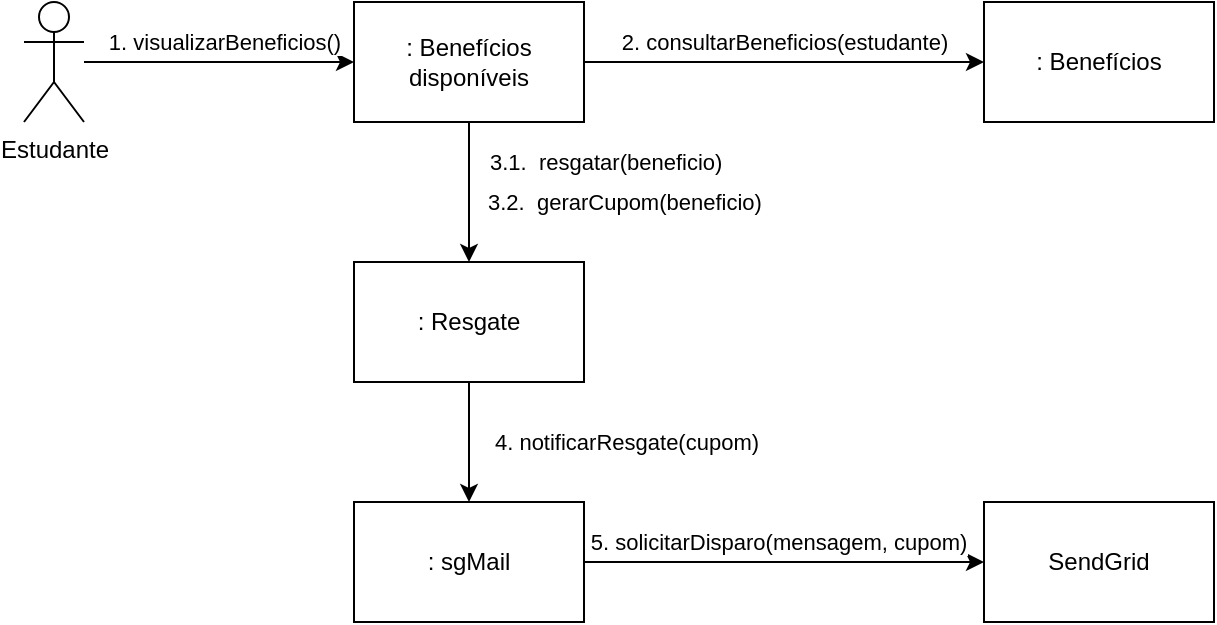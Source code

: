 <mxfile version="22.1.3" type="device">
  <diagram name="Page-1" id="CbEZe3c7o-YCIkE1q52O">
    <mxGraphModel dx="2440" dy="965" grid="1" gridSize="10" guides="1" tooltips="1" connect="1" arrows="1" fold="1" page="1" pageScale="1" pageWidth="850" pageHeight="1100" math="0" shadow="0">
      <root>
        <mxCell id="0" />
        <mxCell id="1" parent="0" />
        <mxCell id="KEHIfEVsEnm3bxryrfiS-4" style="rounded=0;orthogonalLoop=1;jettySize=auto;html=1;" edge="1" parent="1" source="KEHIfEVsEnm3bxryrfiS-1" target="KEHIfEVsEnm3bxryrfiS-3">
          <mxGeometry relative="1" as="geometry" />
        </mxCell>
        <mxCell id="KEHIfEVsEnm3bxryrfiS-5" value="1. visualizarBeneficios()" style="edgeLabel;html=1;align=center;verticalAlign=middle;resizable=0;points=[];" vertex="1" connectable="0" parent="KEHIfEVsEnm3bxryrfiS-4">
          <mxGeometry x="-0.188" y="-4" relative="1" as="geometry">
            <mxPoint x="15" y="-14" as="offset" />
          </mxGeometry>
        </mxCell>
        <mxCell id="KEHIfEVsEnm3bxryrfiS-1" value="&lt;div&gt;Estudante&lt;/div&gt;" style="shape=umlActor;verticalLabelPosition=bottom;verticalAlign=top;html=1;outlineConnect=0;" vertex="1" parent="1">
          <mxGeometry x="128" y="395" width="30" height="60" as="geometry" />
        </mxCell>
        <mxCell id="KEHIfEVsEnm3bxryrfiS-7" style="edgeStyle=orthogonalEdgeStyle;rounded=0;orthogonalLoop=1;jettySize=auto;html=1;" edge="1" parent="1" source="KEHIfEVsEnm3bxryrfiS-3" target="KEHIfEVsEnm3bxryrfiS-6">
          <mxGeometry relative="1" as="geometry" />
        </mxCell>
        <mxCell id="KEHIfEVsEnm3bxryrfiS-9" value="3.1.&amp;nbsp; resgatar(beneficio)" style="edgeLabel;html=1;align=left;verticalAlign=middle;resizable=0;points=[];" vertex="1" connectable="0" parent="KEHIfEVsEnm3bxryrfiS-7">
          <mxGeometry x="-0.039" y="2" relative="1" as="geometry">
            <mxPoint x="6" y="-14" as="offset" />
          </mxGeometry>
        </mxCell>
        <mxCell id="KEHIfEVsEnm3bxryrfiS-17" style="edgeStyle=orthogonalEdgeStyle;rounded=0;orthogonalLoop=1;jettySize=auto;html=1;entryX=0;entryY=0.5;entryDx=0;entryDy=0;" edge="1" parent="1" source="KEHIfEVsEnm3bxryrfiS-3" target="KEHIfEVsEnm3bxryrfiS-16">
          <mxGeometry relative="1" as="geometry" />
        </mxCell>
        <mxCell id="KEHIfEVsEnm3bxryrfiS-18" value="2. consultarBeneficios(estudante)" style="edgeLabel;html=1;align=center;verticalAlign=middle;resizable=0;points=[];" vertex="1" connectable="0" parent="KEHIfEVsEnm3bxryrfiS-17">
          <mxGeometry x="-0.282" y="-3" relative="1" as="geometry">
            <mxPoint x="28" y="-13" as="offset" />
          </mxGeometry>
        </mxCell>
        <mxCell id="KEHIfEVsEnm3bxryrfiS-3" value=": Benefícios disponíveis" style="rounded=0;whiteSpace=wrap;html=1;" vertex="1" parent="1">
          <mxGeometry x="293" y="395" width="115" height="60" as="geometry" />
        </mxCell>
        <mxCell id="KEHIfEVsEnm3bxryrfiS-13" style="edgeStyle=orthogonalEdgeStyle;rounded=0;orthogonalLoop=1;jettySize=auto;html=1;entryX=0.5;entryY=0;entryDx=0;entryDy=0;" edge="1" parent="1" source="KEHIfEVsEnm3bxryrfiS-6" target="KEHIfEVsEnm3bxryrfiS-12">
          <mxGeometry relative="1" as="geometry" />
        </mxCell>
        <mxCell id="KEHIfEVsEnm3bxryrfiS-15" value="4. notificarResgate(cupom)" style="edgeLabel;html=1;align=center;verticalAlign=middle;resizable=0;points=[];" vertex="1" connectable="0" parent="KEHIfEVsEnm3bxryrfiS-13">
          <mxGeometry x="-0.014" y="-1" relative="1" as="geometry">
            <mxPoint x="79" as="offset" />
          </mxGeometry>
        </mxCell>
        <mxCell id="KEHIfEVsEnm3bxryrfiS-6" value=": Resgate" style="rounded=0;whiteSpace=wrap;html=1;" vertex="1" parent="1">
          <mxGeometry x="293" y="525" width="115" height="60" as="geometry" />
        </mxCell>
        <mxCell id="KEHIfEVsEnm3bxryrfiS-20" style="edgeStyle=orthogonalEdgeStyle;rounded=0;orthogonalLoop=1;jettySize=auto;html=1;entryX=0;entryY=0.5;entryDx=0;entryDy=0;" edge="1" parent="1" source="KEHIfEVsEnm3bxryrfiS-12" target="KEHIfEVsEnm3bxryrfiS-19">
          <mxGeometry relative="1" as="geometry" />
        </mxCell>
        <mxCell id="KEHIfEVsEnm3bxryrfiS-21" value="5. solicitarDisparo(mensagem, cupom)" style="edgeLabel;html=1;align=center;verticalAlign=middle;resizable=0;points=[];" vertex="1" connectable="0" parent="KEHIfEVsEnm3bxryrfiS-20">
          <mxGeometry x="-0.031" y="3" relative="1" as="geometry">
            <mxPoint y="-7" as="offset" />
          </mxGeometry>
        </mxCell>
        <mxCell id="KEHIfEVsEnm3bxryrfiS-12" value=": sgMail" style="rounded=0;whiteSpace=wrap;html=1;" vertex="1" parent="1">
          <mxGeometry x="293" y="645" width="115" height="60" as="geometry" />
        </mxCell>
        <mxCell id="KEHIfEVsEnm3bxryrfiS-16" value=": Benefícios" style="rounded=0;whiteSpace=wrap;html=1;" vertex="1" parent="1">
          <mxGeometry x="608" y="395" width="115" height="60" as="geometry" />
        </mxCell>
        <mxCell id="KEHIfEVsEnm3bxryrfiS-19" value="SendGrid" style="rounded=0;whiteSpace=wrap;html=1;" vertex="1" parent="1">
          <mxGeometry x="608" y="645" width="115" height="60" as="geometry" />
        </mxCell>
        <mxCell id="KEHIfEVsEnm3bxryrfiS-22" value="3.2.&amp;nbsp; gerarCupom(beneficio)" style="edgeLabel;html=1;align=left;verticalAlign=middle;resizable=0;points=[];" vertex="1" connectable="0" parent="1">
          <mxGeometry x="358" y="495.004" as="geometry" />
        </mxCell>
      </root>
    </mxGraphModel>
  </diagram>
</mxfile>
